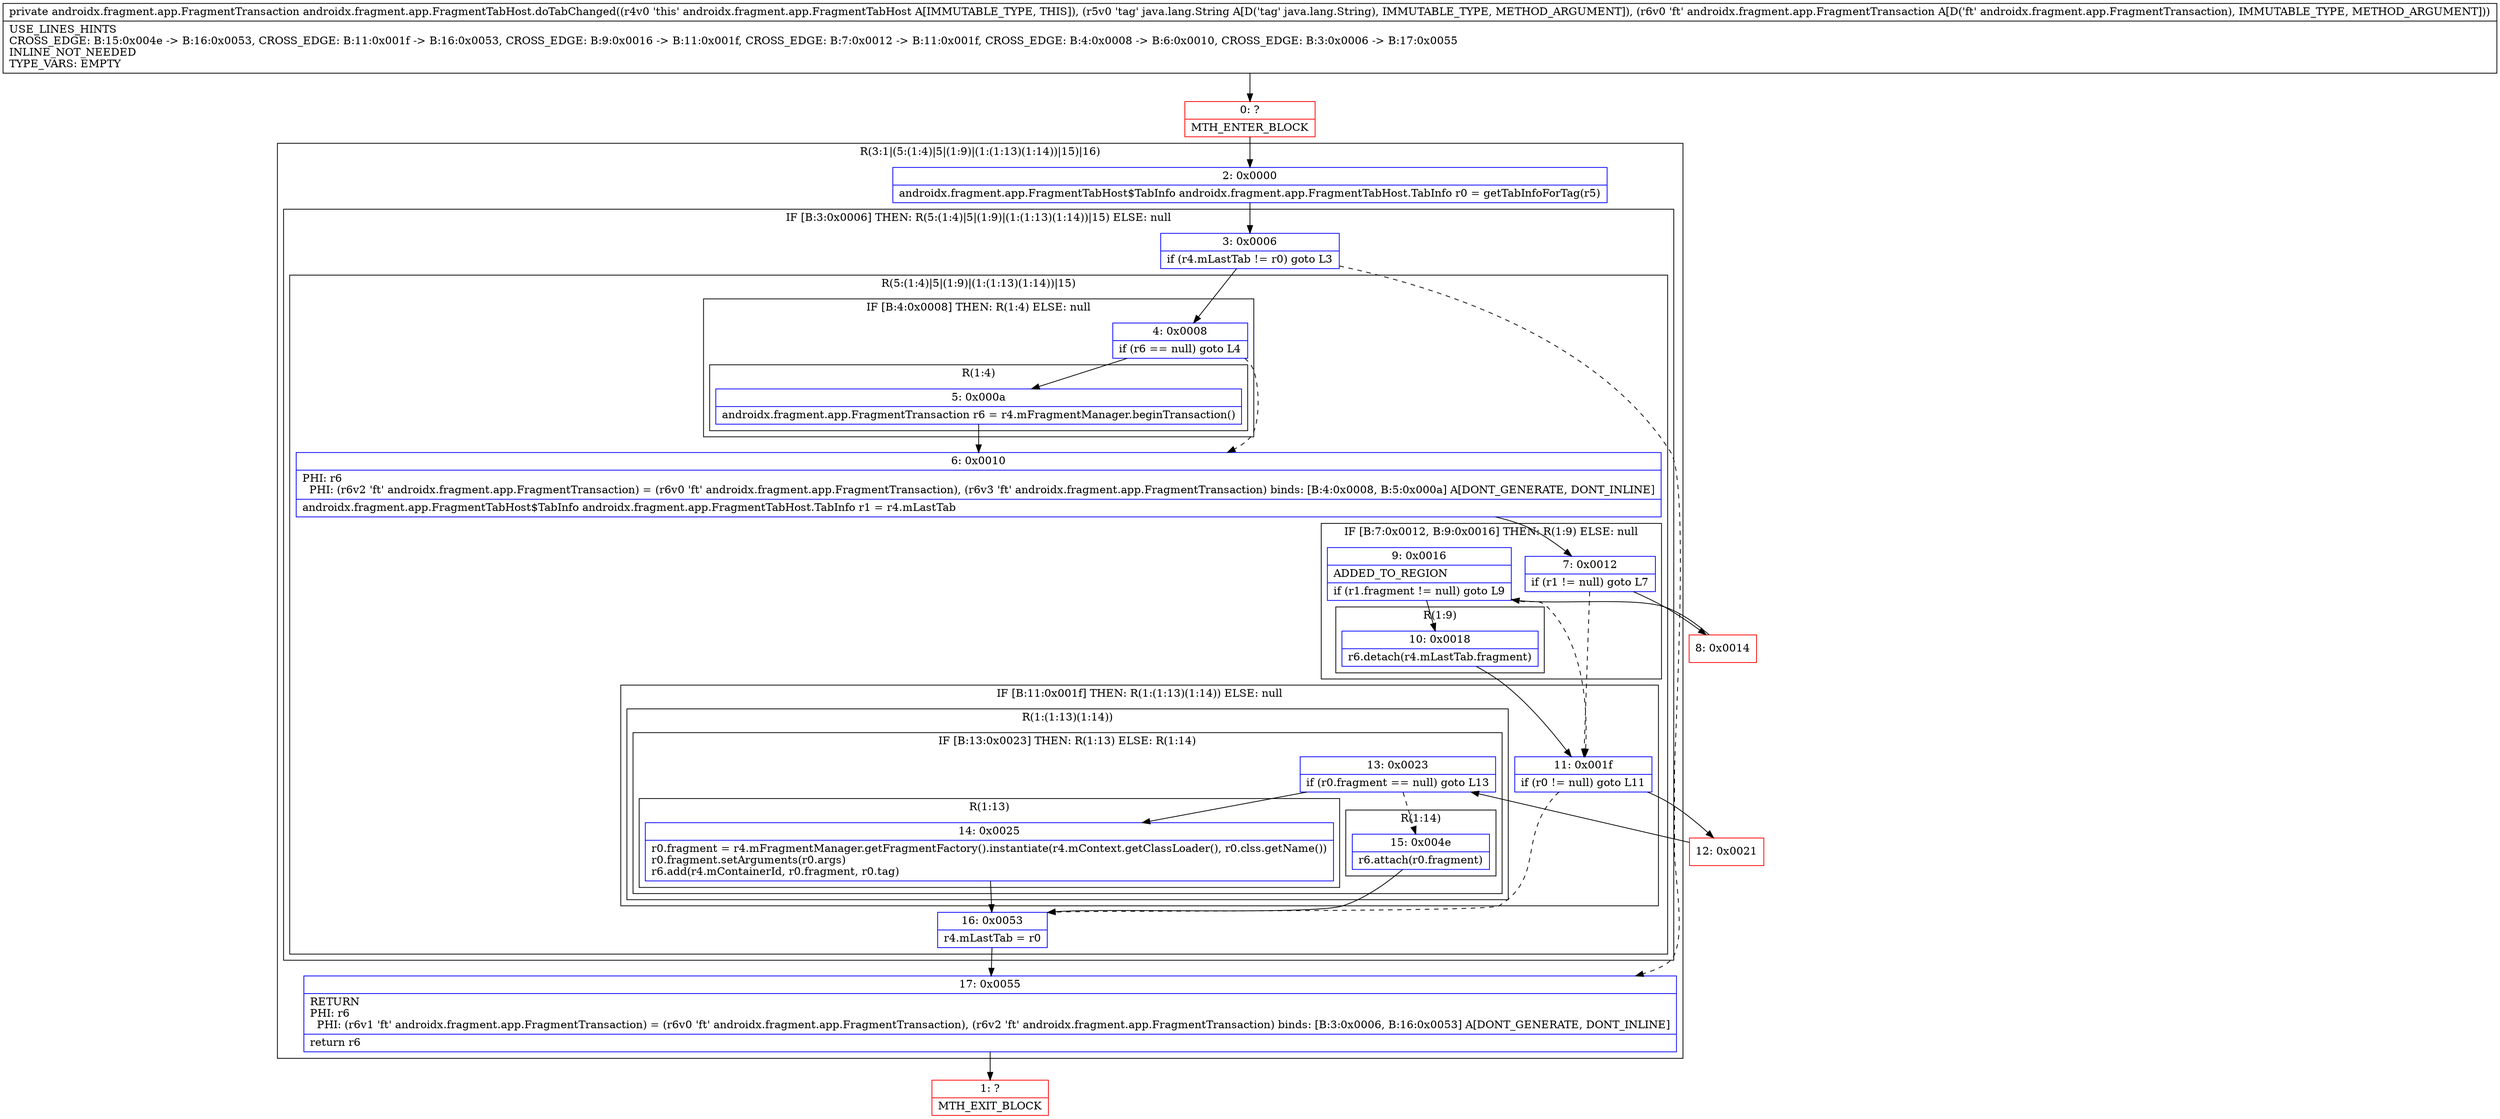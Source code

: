 digraph "CFG forandroidx.fragment.app.FragmentTabHost.doTabChanged(Ljava\/lang\/String;Landroidx\/fragment\/app\/FragmentTransaction;)Landroidx\/fragment\/app\/FragmentTransaction;" {
subgraph cluster_Region_1961855147 {
label = "R(3:1|(5:(1:4)|5|(1:9)|(1:(1:13)(1:14))|15)|16)";
node [shape=record,color=blue];
Node_2 [shape=record,label="{2\:\ 0x0000|androidx.fragment.app.FragmentTabHost$TabInfo androidx.fragment.app.FragmentTabHost.TabInfo r0 = getTabInfoForTag(r5)\l}"];
subgraph cluster_IfRegion_603485931 {
label = "IF [B:3:0x0006] THEN: R(5:(1:4)|5|(1:9)|(1:(1:13)(1:14))|15) ELSE: null";
node [shape=record,color=blue];
Node_3 [shape=record,label="{3\:\ 0x0006|if (r4.mLastTab != r0) goto L3\l}"];
subgraph cluster_Region_1527073365 {
label = "R(5:(1:4)|5|(1:9)|(1:(1:13)(1:14))|15)";
node [shape=record,color=blue];
subgraph cluster_IfRegion_1755017813 {
label = "IF [B:4:0x0008] THEN: R(1:4) ELSE: null";
node [shape=record,color=blue];
Node_4 [shape=record,label="{4\:\ 0x0008|if (r6 == null) goto L4\l}"];
subgraph cluster_Region_214848122 {
label = "R(1:4)";
node [shape=record,color=blue];
Node_5 [shape=record,label="{5\:\ 0x000a|androidx.fragment.app.FragmentTransaction r6 = r4.mFragmentManager.beginTransaction()\l}"];
}
}
Node_6 [shape=record,label="{6\:\ 0x0010|PHI: r6 \l  PHI: (r6v2 'ft' androidx.fragment.app.FragmentTransaction) = (r6v0 'ft' androidx.fragment.app.FragmentTransaction), (r6v3 'ft' androidx.fragment.app.FragmentTransaction) binds: [B:4:0x0008, B:5:0x000a] A[DONT_GENERATE, DONT_INLINE]\l|androidx.fragment.app.FragmentTabHost$TabInfo androidx.fragment.app.FragmentTabHost.TabInfo r1 = r4.mLastTab\l}"];
subgraph cluster_IfRegion_1094726561 {
label = "IF [B:7:0x0012, B:9:0x0016] THEN: R(1:9) ELSE: null";
node [shape=record,color=blue];
Node_7 [shape=record,label="{7\:\ 0x0012|if (r1 != null) goto L7\l}"];
Node_9 [shape=record,label="{9\:\ 0x0016|ADDED_TO_REGION\l|if (r1.fragment != null) goto L9\l}"];
subgraph cluster_Region_721208123 {
label = "R(1:9)";
node [shape=record,color=blue];
Node_10 [shape=record,label="{10\:\ 0x0018|r6.detach(r4.mLastTab.fragment)\l}"];
}
}
subgraph cluster_IfRegion_1554799892 {
label = "IF [B:11:0x001f] THEN: R(1:(1:13)(1:14)) ELSE: null";
node [shape=record,color=blue];
Node_11 [shape=record,label="{11\:\ 0x001f|if (r0 != null) goto L11\l}"];
subgraph cluster_Region_1542842020 {
label = "R(1:(1:13)(1:14))";
node [shape=record,color=blue];
subgraph cluster_IfRegion_225633721 {
label = "IF [B:13:0x0023] THEN: R(1:13) ELSE: R(1:14)";
node [shape=record,color=blue];
Node_13 [shape=record,label="{13\:\ 0x0023|if (r0.fragment == null) goto L13\l}"];
subgraph cluster_Region_97554028 {
label = "R(1:13)";
node [shape=record,color=blue];
Node_14 [shape=record,label="{14\:\ 0x0025|r0.fragment = r4.mFragmentManager.getFragmentFactory().instantiate(r4.mContext.getClassLoader(), r0.clss.getName())\lr0.fragment.setArguments(r0.args)\lr6.add(r4.mContainerId, r0.fragment, r0.tag)\l}"];
}
subgraph cluster_Region_1702887187 {
label = "R(1:14)";
node [shape=record,color=blue];
Node_15 [shape=record,label="{15\:\ 0x004e|r6.attach(r0.fragment)\l}"];
}
}
}
}
Node_16 [shape=record,label="{16\:\ 0x0053|r4.mLastTab = r0\l}"];
}
}
Node_17 [shape=record,label="{17\:\ 0x0055|RETURN\lPHI: r6 \l  PHI: (r6v1 'ft' androidx.fragment.app.FragmentTransaction) = (r6v0 'ft' androidx.fragment.app.FragmentTransaction), (r6v2 'ft' androidx.fragment.app.FragmentTransaction) binds: [B:3:0x0006, B:16:0x0053] A[DONT_GENERATE, DONT_INLINE]\l|return r6\l}"];
}
Node_0 [shape=record,color=red,label="{0\:\ ?|MTH_ENTER_BLOCK\l}"];
Node_8 [shape=record,color=red,label="{8\:\ 0x0014}"];
Node_12 [shape=record,color=red,label="{12\:\ 0x0021}"];
Node_1 [shape=record,color=red,label="{1\:\ ?|MTH_EXIT_BLOCK\l}"];
MethodNode[shape=record,label="{private androidx.fragment.app.FragmentTransaction androidx.fragment.app.FragmentTabHost.doTabChanged((r4v0 'this' androidx.fragment.app.FragmentTabHost A[IMMUTABLE_TYPE, THIS]), (r5v0 'tag' java.lang.String A[D('tag' java.lang.String), IMMUTABLE_TYPE, METHOD_ARGUMENT]), (r6v0 'ft' androidx.fragment.app.FragmentTransaction A[D('ft' androidx.fragment.app.FragmentTransaction), IMMUTABLE_TYPE, METHOD_ARGUMENT]))  | USE_LINES_HINTS\lCROSS_EDGE: B:15:0x004e \-\> B:16:0x0053, CROSS_EDGE: B:11:0x001f \-\> B:16:0x0053, CROSS_EDGE: B:9:0x0016 \-\> B:11:0x001f, CROSS_EDGE: B:7:0x0012 \-\> B:11:0x001f, CROSS_EDGE: B:4:0x0008 \-\> B:6:0x0010, CROSS_EDGE: B:3:0x0006 \-\> B:17:0x0055\lINLINE_NOT_NEEDED\lTYPE_VARS: EMPTY\l}"];
MethodNode -> Node_0;Node_2 -> Node_3;
Node_3 -> Node_4;
Node_3 -> Node_17[style=dashed];
Node_4 -> Node_5;
Node_4 -> Node_6[style=dashed];
Node_5 -> Node_6;
Node_6 -> Node_7;
Node_7 -> Node_8;
Node_7 -> Node_11[style=dashed];
Node_9 -> Node_10;
Node_9 -> Node_11[style=dashed];
Node_10 -> Node_11;
Node_11 -> Node_12;
Node_11 -> Node_16[style=dashed];
Node_13 -> Node_14;
Node_13 -> Node_15[style=dashed];
Node_14 -> Node_16;
Node_15 -> Node_16;
Node_16 -> Node_17;
Node_17 -> Node_1;
Node_0 -> Node_2;
Node_8 -> Node_9;
Node_12 -> Node_13;
}

